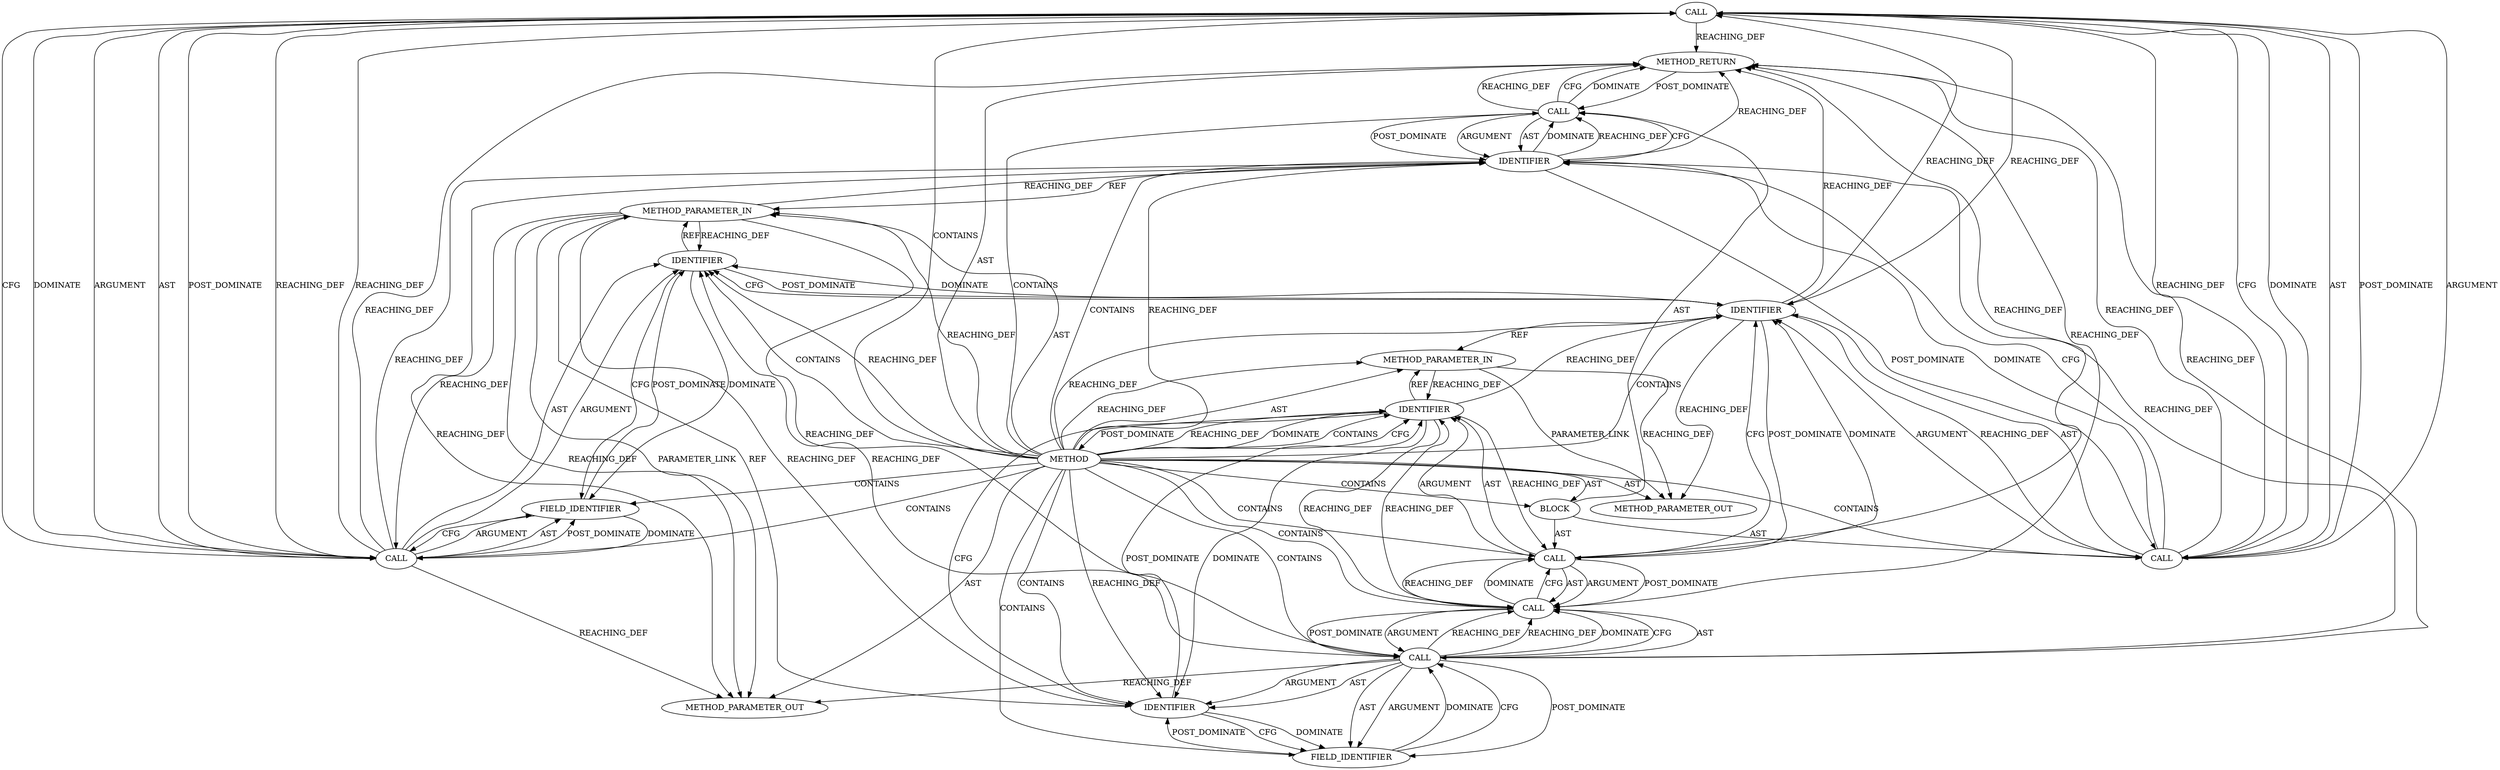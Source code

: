 digraph {
  11113 [label=CALL ORDER=2 ARGUMENT_INDEX=2 CODE="&rec->msg_plaintext" COLUMN_NUMBER=18 METHOD_FULL_NAME="<operator>.addressOf" LINE_NUMBER=391 TYPE_FULL_NAME="<empty>" DISPATCH_TYPE="STATIC_DISPATCH" SIGNATURE="" NAME="<operator>.addressOf"]
  11119 [label=METHOD_RETURN ORDER=4 CODE="RET" COLUMN_NUMBER=1 LINE_NUMBER=388 TYPE_FULL_NAME="void" EVALUATION_STRATEGY="BY_VALUE"]
  11105 [label=CALL ORDER=1 ARGUMENT_INDEX=-1 CODE="sk_msg_free(sk, &rec->msg_encrypted)" COLUMN_NUMBER=2 METHOD_FULL_NAME="sk_msg_free" LINE_NUMBER=390 TYPE_FULL_NAME="<empty>" DISPATCH_TYPE="STATIC_DISPATCH" SIGNATURE="" NAME="sk_msg_free"]
  11104 [label=BLOCK ORDER=3 ARGUMENT_INDEX=-1 CODE="{
	sk_msg_free(sk, &rec->msg_encrypted);
	sk_msg_free(sk, &rec->msg_plaintext);
	kfree(rec);
}" COLUMN_NUMBER=1 LINE_NUMBER=389 TYPE_FULL_NAME="void"]
  11116 [label=FIELD_IDENTIFIER ORDER=2 ARGUMENT_INDEX=2 CODE="msg_plaintext" COLUMN_NUMBER=19 LINE_NUMBER=391 CANONICAL_NAME="msg_plaintext"]
  11103 [label=METHOD_PARAMETER_IN ORDER=2 CODE="struct tls_rec *rec" IS_VARIADIC=false COLUMN_NUMBER=43 LINE_NUMBER=388 TYPE_FULL_NAME="tls_rec*" EVALUATION_STRATEGY="BY_VALUE" INDEX=2 NAME="rec"]
  11111 [label=CALL ORDER=2 ARGUMENT_INDEX=-1 CODE="sk_msg_free(sk, &rec->msg_plaintext)" COLUMN_NUMBER=2 METHOD_FULL_NAME="sk_msg_free" LINE_NUMBER=391 TYPE_FULL_NAME="<empty>" DISPATCH_TYPE="STATIC_DISPATCH" SIGNATURE="" NAME="sk_msg_free"]
  11101 [label=METHOD COLUMN_NUMBER=1 LINE_NUMBER=388 COLUMN_NUMBER_END=1 IS_EXTERNAL=false SIGNATURE="void tls_free_rec (sock*,tls_rec*)" NAME="tls_free_rec" AST_PARENT_TYPE="TYPE_DECL" AST_PARENT_FULL_NAME="tls_sw.c:<global>" ORDER=15 CODE="static void tls_free_rec(struct sock *sk, struct tls_rec *rec)
{
	sk_msg_free(sk, &rec->msg_encrypted);
	sk_msg_free(sk, &rec->msg_plaintext);
	kfree(rec);
}" FULL_NAME="tls_free_rec" LINE_NUMBER_END=393 FILENAME="tls_sw.c"]
  11117 [label=CALL ORDER=3 ARGUMENT_INDEX=-1 CODE="kfree(rec)" COLUMN_NUMBER=2 METHOD_FULL_NAME="kfree" LINE_NUMBER=392 TYPE_FULL_NAME="<empty>" DISPATCH_TYPE="STATIC_DISPATCH" SIGNATURE="" NAME="kfree"]
  21576 [label=METHOD_PARAMETER_OUT ORDER=1 CODE="struct sock *sk" IS_VARIADIC=false COLUMN_NUMBER=26 LINE_NUMBER=388 TYPE_FULL_NAME="sock*" EVALUATION_STRATEGY="BY_VALUE" INDEX=1 NAME="sk"]
  21577 [label=METHOD_PARAMETER_OUT ORDER=2 CODE="struct tls_rec *rec" IS_VARIADIC=false COLUMN_NUMBER=43 LINE_NUMBER=388 TYPE_FULL_NAME="tls_rec*" EVALUATION_STRATEGY="BY_VALUE" INDEX=2 NAME="rec"]
  11110 [label=FIELD_IDENTIFIER ORDER=2 ARGUMENT_INDEX=2 CODE="msg_encrypted" COLUMN_NUMBER=19 LINE_NUMBER=390 CANONICAL_NAME="msg_encrypted"]
  11112 [label=IDENTIFIER ORDER=1 ARGUMENT_INDEX=1 CODE="sk" COLUMN_NUMBER=14 LINE_NUMBER=391 TYPE_FULL_NAME="sock*" NAME="sk"]
  11115 [label=IDENTIFIER ORDER=1 ARGUMENT_INDEX=1 CODE="rec" COLUMN_NUMBER=19 LINE_NUMBER=391 TYPE_FULL_NAME="tls_rec*" NAME="rec"]
  11108 [label=CALL ORDER=1 ARGUMENT_INDEX=1 CODE="rec->msg_encrypted" COLUMN_NUMBER=19 METHOD_FULL_NAME="<operator>.indirectFieldAccess" LINE_NUMBER=390 TYPE_FULL_NAME="<empty>" DISPATCH_TYPE="STATIC_DISPATCH" SIGNATURE="" NAME="<operator>.indirectFieldAccess"]
  11106 [label=IDENTIFIER ORDER=1 ARGUMENT_INDEX=1 CODE="sk" COLUMN_NUMBER=14 LINE_NUMBER=390 TYPE_FULL_NAME="sock*" NAME="sk"]
  11118 [label=IDENTIFIER ORDER=1 ARGUMENT_INDEX=1 CODE="rec" COLUMN_NUMBER=8 LINE_NUMBER=392 TYPE_FULL_NAME="tls_rec*" NAME="rec"]
  11107 [label=CALL ORDER=2 ARGUMENT_INDEX=2 CODE="&rec->msg_encrypted" COLUMN_NUMBER=18 METHOD_FULL_NAME="<operator>.addressOf" LINE_NUMBER=390 TYPE_FULL_NAME="<empty>" DISPATCH_TYPE="STATIC_DISPATCH" SIGNATURE="" NAME="<operator>.addressOf"]
  11114 [label=CALL ORDER=1 ARGUMENT_INDEX=1 CODE="rec->msg_plaintext" COLUMN_NUMBER=19 METHOD_FULL_NAME="<operator>.indirectFieldAccess" LINE_NUMBER=391 TYPE_FULL_NAME="<empty>" DISPATCH_TYPE="STATIC_DISPATCH" SIGNATURE="" NAME="<operator>.indirectFieldAccess"]
  11102 [label=METHOD_PARAMETER_IN ORDER=1 CODE="struct sock *sk" IS_VARIADIC=false COLUMN_NUMBER=26 LINE_NUMBER=388 TYPE_FULL_NAME="sock*" EVALUATION_STRATEGY="BY_VALUE" INDEX=1 NAME="sk"]
  11109 [label=IDENTIFIER ORDER=1 ARGUMENT_INDEX=1 CODE="rec" COLUMN_NUMBER=19 LINE_NUMBER=390 TYPE_FULL_NAME="tls_rec*" NAME="rec"]
  11101 -> 11118 [label=CONTAINS ]
  11105 -> 11107 [label=AST ]
  11105 -> 11106 [label=ARGUMENT ]
  11101 -> 11107 [label=CONTAINS ]
  11101 -> 11109 [label=CONTAINS ]
  11112 -> 11119 [label=REACHING_DEF VARIABLE="sk"]
  11112 -> 11115 [label=DOMINATE ]
  11105 -> 11106 [label=AST ]
  11118 -> 11119 [label=REACHING_DEF VARIABLE="rec"]
  11101 -> 21576 [label=AST ]
  11107 -> 11108 [label=ARGUMENT ]
  11116 -> 11115 [label=POST_DOMINATE ]
  11108 -> 11107 [label=REACHING_DEF VARIABLE="rec->msg_encrypted"]
  11108 -> 11107 [label=REACHING_DEF VARIABLE="rec->msg_encrypted"]
  11102 -> 21576 [label=PARAMETER_LINK ]
  11101 -> 11102 [label=REACHING_DEF VARIABLE=""]
  11101 -> 11104 [label=AST ]
  11101 -> 11106 [label=REACHING_DEF VARIABLE=""]
  11117 -> 11118 [label=POST_DOMINATE ]
  11114 -> 11116 [label=ARGUMENT ]
  11101 -> 11106 [label=DOMINATE ]
  11116 -> 11114 [label=DOMINATE ]
  11107 -> 11105 [label=REACHING_DEF VARIABLE="&rec->msg_encrypted"]
  11109 -> 11106 [label=POST_DOMINATE ]
  11106 -> 11101 [label=POST_DOMINATE ]
  11112 -> 11115 [label=CFG ]
  11117 -> 11119 [label=REACHING_DEF VARIABLE="kfree(rec)"]
  11101 -> 11106 [label=CONTAINS ]
  11101 -> 11114 [label=CONTAINS ]
  11108 -> 11110 [label=POST_DOMINATE ]
  11115 -> 11112 [label=POST_DOMINATE ]
  11111 -> 11113 [label=AST ]
  11110 -> 11108 [label=DOMINATE ]
  11108 -> 11110 [label=AST ]
  11101 -> 11117 [label=CONTAINS ]
  11107 -> 11105 [label=DOMINATE ]
  11103 -> 11108 [label=REACHING_DEF VARIABLE="rec"]
  11115 -> 11116 [label=DOMINATE ]
  11101 -> 11111 [label=CONTAINS ]
  11110 -> 11108 [label=CFG ]
  11115 -> 11103 [label=REF ]
  11101 -> 11110 [label=CONTAINS ]
  11113 -> 11114 [label=ARGUMENT ]
  11114 -> 11116 [label=AST ]
  11118 -> 21577 [label=REACHING_DEF VARIABLE="rec"]
  11108 -> 11115 [label=REACHING_DEF VARIABLE="rec->msg_encrypted"]
  11114 -> 11115 [label=AST ]
  11101 -> 11115 [label=CONTAINS ]
  11101 -> 11102 [label=AST ]
  11101 -> 11103 [label=REACHING_DEF VARIABLE=""]
  11104 -> 11105 [label=AST ]
  11105 -> 11112 [label=DOMINATE ]
  11106 -> 11105 [label=REACHING_DEF VARIABLE="sk"]
  11114 -> 11113 [label=REACHING_DEF VARIABLE="rec->msg_plaintext"]
  11114 -> 11113 [label=REACHING_DEF VARIABLE="rec->msg_plaintext"]
  11101 -> 21577 [label=AST ]
  11107 -> 11108 [label=AST ]
  11114 -> 21577 [label=REACHING_DEF VARIABLE="rec->msg_plaintext"]
  11101 -> 11118 [label=REACHING_DEF VARIABLE=""]
  11110 -> 11109 [label=POST_DOMINATE ]
  11117 -> 11118 [label=ARGUMENT ]
  11112 -> 11111 [label=REACHING_DEF VARIABLE="sk"]
  11114 -> 11116 [label=POST_DOMINATE ]
  11101 -> 11108 [label=CONTAINS ]
  11108 -> 11118 [label=REACHING_DEF VARIABLE="rec->msg_encrypted"]
  11114 -> 11118 [label=REACHING_DEF VARIABLE="rec->msg_plaintext"]
  11102 -> 21576 [label=REACHING_DEF VARIABLE="sk"]
  11108 -> 11107 [label=DOMINATE ]
  11117 -> 11119 [label=CFG ]
  11108 -> 11110 [label=ARGUMENT ]
  11111 -> 11112 [label=AST ]
  11112 -> 11102 [label=REF ]
  11103 -> 21577 [label=REACHING_DEF VARIABLE="rec"]
  11118 -> 11103 [label=REF ]
  11107 -> 11105 [label=CFG ]
  11113 -> 11111 [label=REACHING_DEF VARIABLE="&rec->msg_plaintext"]
  11118 -> 11117 [label=DOMINATE ]
  11113 -> 11114 [label=AST ]
  11104 -> 11111 [label=AST ]
  11107 -> 11108 [label=POST_DOMINATE ]
  11108 -> 21577 [label=REACHING_DEF VARIABLE="rec->msg_encrypted"]
  11109 -> 11110 [label=DOMINATE ]
  11113 -> 11114 [label=POST_DOMINATE ]
  11106 -> 11107 [label=REACHING_DEF VARIABLE="sk"]
  11111 -> 11118 [label=DOMINATE ]
  11113 -> 11111 [label=CFG ]
  11112 -> 21576 [label=REACHING_DEF VARIABLE="sk"]
  11118 -> 11117 [label=REACHING_DEF VARIABLE="rec"]
  11107 -> 11119 [label=REACHING_DEF VARIABLE="&rec->msg_encrypted"]
  11103 -> 11118 [label=REACHING_DEF VARIABLE="rec"]
  11106 -> 11112 [label=REACHING_DEF VARIABLE="sk"]
  11112 -> 11105 [label=POST_DOMINATE ]
  11102 -> 11106 [label=REACHING_DEF VARIABLE="sk"]
  11106 -> 11109 [label=DOMINATE ]
  11101 -> 11104 [label=CONTAINS ]
  11103 -> 11115 [label=REACHING_DEF VARIABLE="rec"]
  11111 -> 11119 [label=REACHING_DEF VARIABLE="sk_msg_free(sk, &rec->msg_plaintext)"]
  11103 -> 21577 [label=PARAMETER_LINK ]
  11112 -> 11113 [label=REACHING_DEF VARIABLE="sk"]
  11103 -> 11114 [label=REACHING_DEF VARIABLE="rec"]
  11108 -> 11119 [label=REACHING_DEF VARIABLE="rec->msg_encrypted"]
  11101 -> 11119 [label=AST ]
  11101 -> 11112 [label=REACHING_DEF VARIABLE=""]
  11101 -> 11103 [label=AST ]
  11114 -> 11113 [label=CFG ]
  11111 -> 11113 [label=POST_DOMINATE ]
  11119 -> 11117 [label=POST_DOMINATE ]
  11116 -> 11114 [label=CFG ]
  11113 -> 11111 [label=DOMINATE ]
  11114 -> 11113 [label=DOMINATE ]
  11117 -> 11118 [label=AST ]
  11111 -> 11112 [label=ARGUMENT ]
  11108 -> 11109 [label=ARGUMENT ]
  11101 -> 11106 [label=CFG ]
  11118 -> 11111 [label=POST_DOMINATE ]
  11105 -> 11119 [label=REACHING_DEF VARIABLE="sk_msg_free(sk, &rec->msg_encrypted)"]
  11114 -> 11119 [label=REACHING_DEF VARIABLE="rec->msg_plaintext"]
  11101 -> 11109 [label=REACHING_DEF VARIABLE=""]
  11114 -> 11115 [label=ARGUMENT ]
  11101 -> 11115 [label=REACHING_DEF VARIABLE=""]
  11105 -> 11107 [label=ARGUMENT ]
  11115 -> 11116 [label=CFG ]
  11108 -> 11107 [label=CFG ]
  11101 -> 11112 [label=CONTAINS ]
  11103 -> 11109 [label=REACHING_DEF VARIABLE="rec"]
  11117 -> 11119 [label=DOMINATE ]
  11106 -> 11109 [label=CFG ]
  11101 -> 11105 [label=CONTAINS ]
  11106 -> 11102 [label=REF ]
  11113 -> 11119 [label=REACHING_DEF VARIABLE="&rec->msg_plaintext"]
  11101 -> 11116 [label=CONTAINS ]
  11109 -> 11103 [label=REF ]
  11105 -> 11112 [label=CFG ]
  11118 -> 11117 [label=CFG ]
  11111 -> 11118 [label=CFG ]
  11104 -> 11117 [label=AST ]
  11113 -> 11112 [label=REACHING_DEF VARIABLE="&rec->msg_plaintext"]
  11105 -> 11107 [label=POST_DOMINATE ]
  11101 -> 11113 [label=CONTAINS ]
  11111 -> 11113 [label=ARGUMENT ]
  11108 -> 11109 [label=AST ]
  11107 -> 11106 [label=REACHING_DEF VARIABLE="&rec->msg_encrypted"]
  11109 -> 11110 [label=CFG ]
}

